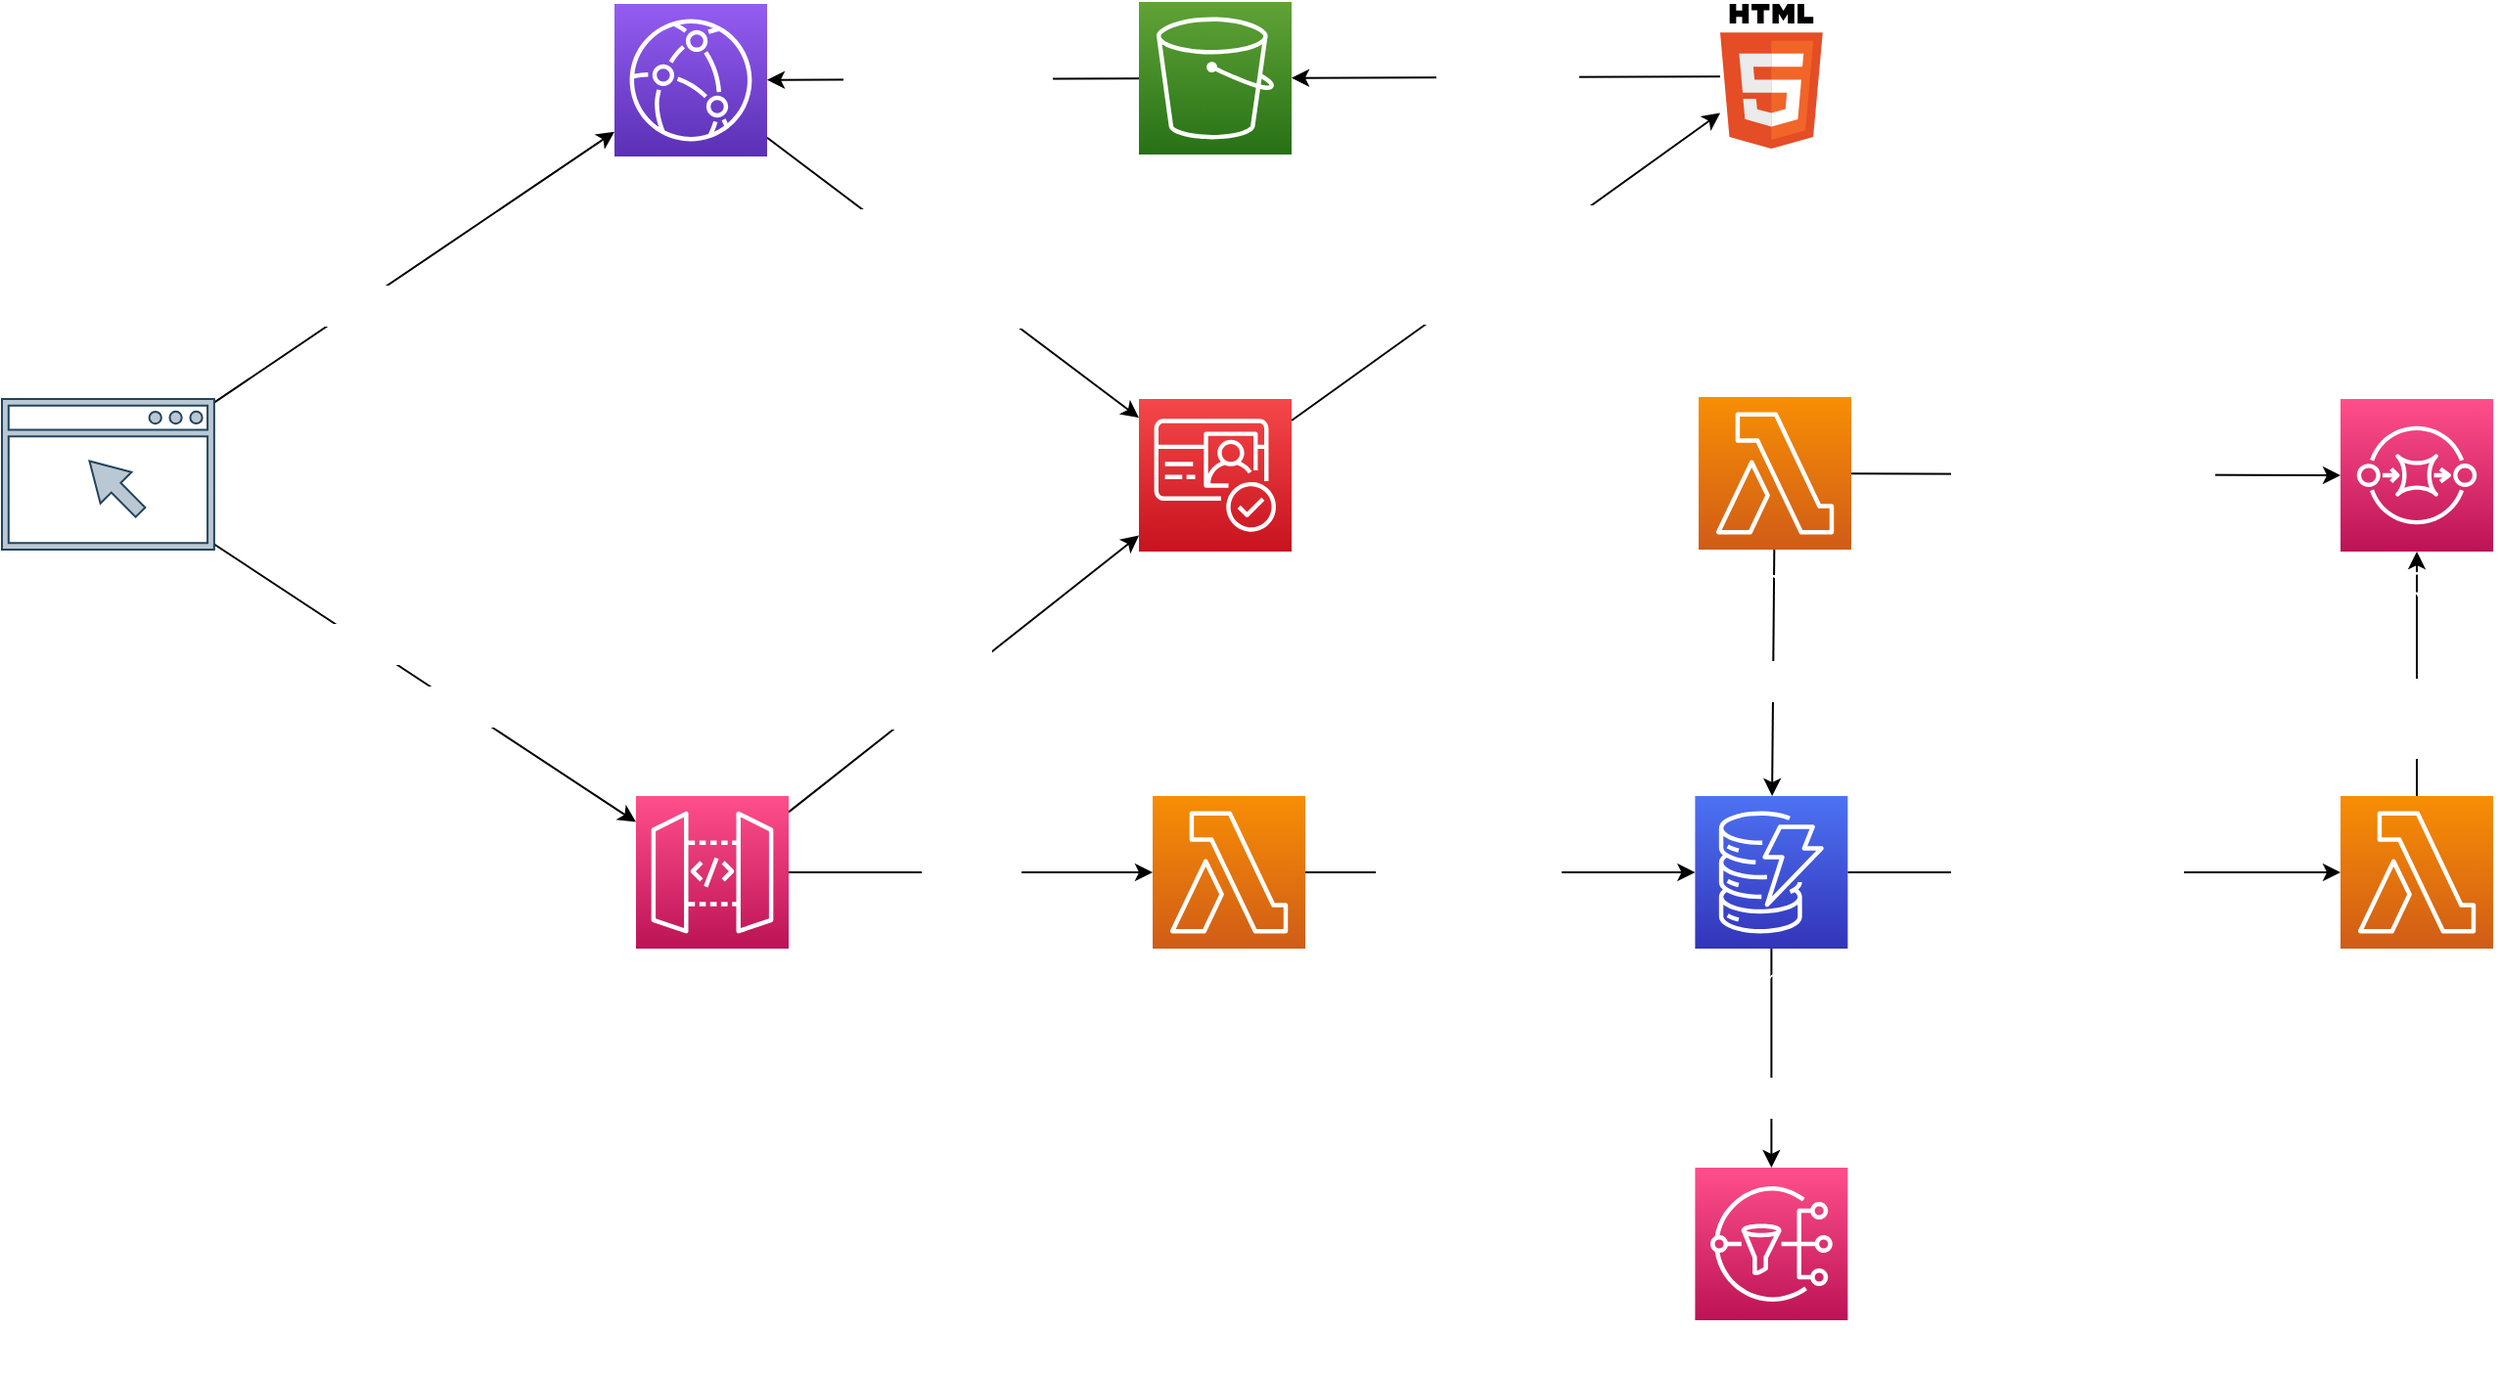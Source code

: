 <mxfile>
    <diagram id="6yruCg31aHMDgEN6FEC8" name="Page-1">
        <mxGraphModel dx="2473" dy="717" grid="0" gridSize="10" guides="1" tooltips="1" connect="1" arrows="1" fold="1" page="1" pageScale="1" pageWidth="850" pageHeight="1100" math="0" shadow="0">
            <root>
                <mxCell id="0"/>
                <mxCell id="1" parent="0"/>
                <mxCell id="16" style="edgeStyle=none;html=1;fontColor=#FFFFFF;fontSize=17;" edge="1" parent="1" source="2" target="13">
                    <mxGeometry relative="1" as="geometry"/>
                </mxCell>
                <mxCell id="17" value="Unauthenticated&lt;br style=&quot;font-size: 17px;&quot;&gt;access&lt;br style=&quot;font-size: 17px;&quot;&gt;to Hosted UI" style="edgeLabel;html=1;align=center;verticalAlign=middle;resizable=0;points=[];fontColor=#FFFFFF;fontSize=17;" vertex="1" connectable="0" parent="16">
                    <mxGeometry x="-0.363" y="1" relative="1" as="geometry">
                        <mxPoint x="20" y="21" as="offset"/>
                    </mxGeometry>
                </mxCell>
                <mxCell id="2" value="Cloudfront" style="sketch=0;points=[[0,0,0],[0.25,0,0],[0.5,0,0],[0.75,0,0],[1,0,0],[0,1,0],[0.25,1,0],[0.5,1,0],[0.75,1,0],[1,1,0],[0,0.25,0],[0,0.5,0],[0,0.75,0],[1,0.25,0],[1,0.5,0],[1,0.75,0]];outlineConnect=0;fontColor=#FFFFFF;gradientColor=#945DF2;gradientDirection=north;fillColor=#5A30B5;strokeColor=#ffffff;dashed=0;verticalLabelPosition=bottom;verticalAlign=top;align=center;html=1;fontSize=17;fontStyle=0;aspect=fixed;shape=mxgraph.aws4.resourceIcon;resIcon=mxgraph.aws4.cloudfront;" vertex="1" parent="1">
                    <mxGeometry x="52" y="80" width="78" height="78" as="geometry"/>
                </mxCell>
                <mxCell id="8" style="edgeStyle=none;html=1;fontColor=#FFFFFF;fontSize=17;" edge="1" parent="1" source="4" target="2">
                    <mxGeometry relative="1" as="geometry"/>
                </mxCell>
                <mxCell id="9" value="Served trough" style="edgeLabel;html=1;align=center;verticalAlign=middle;resizable=0;points=[];fontColor=#FFFFFF;fontSize=17;" vertex="1" connectable="0" parent="8">
                    <mxGeometry x="0.496" y="-5" relative="1" as="geometry">
                        <mxPoint x="44" y="2" as="offset"/>
                    </mxGeometry>
                </mxCell>
                <mxCell id="4" value="S3" style="sketch=0;points=[[0,0,0],[0.25,0,0],[0.5,0,0],[0.75,0,0],[1,0,0],[0,1,0],[0.25,1,0],[0.5,1,0],[0.75,1,0],[1,1,0],[0,0.25,0],[0,0.5,0],[0,0.75,0],[1,0.25,0],[1,0.5,0],[1,0.75,0]];outlineConnect=0;fontColor=#FFFFFF;gradientColor=#60A337;gradientDirection=north;fillColor=#277116;strokeColor=#ffffff;dashed=0;verticalLabelPosition=bottom;verticalAlign=top;align=center;html=1;fontSize=17;fontStyle=0;aspect=fixed;shape=mxgraph.aws4.resourceIcon;resIcon=mxgraph.aws4.s3;" vertex="1" parent="1">
                    <mxGeometry x="320" y="79" width="78" height="78" as="geometry"/>
                </mxCell>
                <mxCell id="7" value="Stored on" style="edgeStyle=none;html=1;fontColor=#FFFFFF;fontSize=17;" edge="1" parent="1" source="5" target="4">
                    <mxGeometry relative="1" as="geometry"/>
                </mxCell>
                <mxCell id="5" value="Web App" style="dashed=0;outlineConnect=0;html=1;align=center;labelPosition=center;verticalLabelPosition=bottom;verticalAlign=top;shape=mxgraph.weblogos.html5;fontColor=#FFFFFF;fontSize=17;" vertex="1" parent="1">
                    <mxGeometry x="617" y="80" width="52.4" height="74" as="geometry"/>
                </mxCell>
                <mxCell id="11" style="edgeStyle=none;html=1;fontColor=#FFFFFF;fontSize=17;" edge="1" parent="1" source="10" target="2">
                    <mxGeometry relative="1" as="geometry"/>
                </mxCell>
                <mxCell id="12" value="GET on edge location" style="edgeLabel;html=1;align=center;verticalAlign=middle;resizable=0;points=[];fontColor=#FFFFFF;fontSize=17;" vertex="1" connectable="0" parent="11">
                    <mxGeometry x="-0.312" y="3" relative="1" as="geometry">
                        <mxPoint x="27" as="offset"/>
                    </mxGeometry>
                </mxCell>
                <mxCell id="26" style="edgeStyle=none;html=1;fontSize=17;fontColor=#FFFFFF;" edge="1" parent="1" source="10" target="18">
                    <mxGeometry relative="1" as="geometry"/>
                </mxCell>
                <mxCell id="27" value="API Calls" style="edgeLabel;html=1;align=center;verticalAlign=middle;resizable=0;points=[];fontSize=17;fontColor=#FFFFFF;" vertex="1" connectable="0" parent="26">
                    <mxGeometry x="-0.353" y="-6" relative="1" as="geometry">
                        <mxPoint as="offset"/>
                    </mxGeometry>
                </mxCell>
                <mxCell id="39" value="POST/orders" style="edgeLabel;html=1;align=center;verticalAlign=middle;resizable=0;points=[];fontSize=17;fontColor=#FFFFFF;" vertex="1" connectable="0" parent="26">
                    <mxGeometry x="0.184" y="1" relative="1" as="geometry">
                        <mxPoint y="-1" as="offset"/>
                    </mxGeometry>
                </mxCell>
                <mxCell id="10" value="" style="sketch=0;pointerEvents=1;shadow=0;dashed=0;html=1;strokeColor=#23445d;fillColor=#bac8d3;aspect=fixed;labelPosition=center;verticalLabelPosition=bottom;verticalAlign=top;align=center;outlineConnect=0;shape=mxgraph.vvd.web_browser;fontSize=17;" vertex="1" parent="1">
                    <mxGeometry x="-261" y="282" width="108.45" height="77" as="geometry"/>
                </mxCell>
                <mxCell id="14" style="edgeStyle=none;html=1;fontColor=#FFFFFF;fontSize=17;" edge="1" parent="1" source="13" target="5">
                    <mxGeometry relative="1" as="geometry"/>
                </mxCell>
                <mxCell id="15" value="Redirect&lt;br style=&quot;font-size: 17px;&quot;&gt;on&amp;nbsp;&lt;br style=&quot;font-size: 17px;&quot;&gt;Authentication" style="edgeLabel;html=1;align=center;verticalAlign=middle;resizable=0;points=[];fontColor=#FFFFFF;fontSize=17;" vertex="1" connectable="0" parent="14">
                    <mxGeometry x="-0.425" relative="1" as="geometry">
                        <mxPoint x="44" y="-35" as="offset"/>
                    </mxGeometry>
                </mxCell>
                <mxCell id="13" value="Cognito&lt;br style=&quot;font-size: 17px;&quot;&gt;User Pool" style="sketch=0;points=[[0,0,0],[0.25,0,0],[0.5,0,0],[0.75,0,0],[1,0,0],[0,1,0],[0.25,1,0],[0.5,1,0],[0.75,1,0],[1,1,0],[0,0.25,0],[0,0.5,0],[0,0.75,0],[1,0.25,0],[1,0.5,0],[1,0.75,0]];outlineConnect=0;fontColor=#FFFFFF;gradientColor=#F54749;gradientDirection=north;fillColor=#C7131F;strokeColor=#ffffff;dashed=0;verticalLabelPosition=bottom;verticalAlign=top;align=center;html=1;fontSize=17;fontStyle=0;aspect=fixed;shape=mxgraph.aws4.resourceIcon;resIcon=mxgraph.aws4.cognito;" vertex="1" parent="1">
                    <mxGeometry x="320" y="282" width="78" height="78" as="geometry"/>
                </mxCell>
                <mxCell id="19" style="edgeStyle=none;html=1;fontColor=#FFFFFF;fontSize=17;" edge="1" parent="1" source="18" target="13">
                    <mxGeometry relative="1" as="geometry"/>
                </mxCell>
                <mxCell id="20" value="Cognito&lt;br&gt;Auhorizer" style="edgeLabel;html=1;align=center;verticalAlign=middle;resizable=0;points=[];fontColor=#FFFFFF;fontSize=17;" vertex="1" connectable="0" parent="19">
                    <mxGeometry x="-0.429" y="3" relative="1" as="geometry">
                        <mxPoint x="18" y="-21" as="offset"/>
                    </mxGeometry>
                </mxCell>
                <mxCell id="22" value="Invoke" style="edgeStyle=none;html=1;fontSize=17;fontColor=#FFFFFF;" edge="1" parent="1" source="18" target="21">
                    <mxGeometry relative="1" as="geometry"/>
                </mxCell>
                <mxCell id="18" value="API Gateway" style="sketch=0;points=[[0,0,0],[0.25,0,0],[0.5,0,0],[0.75,0,0],[1,0,0],[0,1,0],[0.25,1,0],[0.5,1,0],[0.75,1,0],[1,1,0],[0,0.25,0],[0,0.5,0],[0,0.75,0],[1,0.25,0],[1,0.5,0],[1,0.75,0]];outlineConnect=0;fontColor=#FFFFFF;gradientColor=#FF4F8B;gradientDirection=north;fillColor=#BC1356;strokeColor=#ffffff;dashed=0;verticalLabelPosition=bottom;verticalAlign=top;align=center;html=1;fontSize=17;fontStyle=0;aspect=fixed;shape=mxgraph.aws4.resourceIcon;resIcon=mxgraph.aws4.api_gateway;" vertex="1" parent="1">
                    <mxGeometry x="63" y="485" width="78" height="78" as="geometry"/>
                </mxCell>
                <mxCell id="25" style="edgeStyle=none;html=1;fontSize=17;fontColor=#FFFFFF;" edge="1" parent="1" source="21" target="24">
                    <mxGeometry relative="1" as="geometry">
                        <mxPoint x="465.889" y="524" as="targetPoint"/>
                    </mxGeometry>
                </mxCell>
                <mxCell id="41" value="Create order" style="edgeLabel;html=1;align=center;verticalAlign=middle;resizable=0;points=[];fontSize=17;fontColor=#FFFFFF;" vertex="1" connectable="0" parent="25">
                    <mxGeometry x="-0.322" y="3" relative="1" as="geometry">
                        <mxPoint x="15" as="offset"/>
                    </mxGeometry>
                </mxCell>
                <mxCell id="21" value="Lambda" style="sketch=0;points=[[0,0,0],[0.25,0,0],[0.5,0,0],[0.75,0,0],[1,0,0],[0,1,0],[0.25,1,0],[0.5,1,0],[0.75,1,0],[1,1,0],[0,0.25,0],[0,0.5,0],[0,0.75,0],[1,0.25,0],[1,0.5,0],[1,0.75,0]];outlineConnect=0;fontColor=#FFFFFF;gradientColor=#F78E04;gradientDirection=north;fillColor=#D05C17;strokeColor=#ffffff;dashed=0;verticalLabelPosition=bottom;verticalAlign=top;align=center;html=1;fontSize=17;fontStyle=0;aspect=fixed;shape=mxgraph.aws4.resourceIcon;resIcon=mxgraph.aws4.lambda;" vertex="1" parent="1">
                    <mxGeometry x="327" y="485" width="78" height="78" as="geometry"/>
                </mxCell>
                <mxCell id="42" style="edgeStyle=none;html=1;fontSize=17;fontColor=#FFFFFF;" edge="1" parent="1" source="24" target="28">
                    <mxGeometry relative="1" as="geometry"/>
                </mxCell>
                <mxCell id="43" value="On create order" style="edgeLabel;html=1;align=center;verticalAlign=middle;resizable=0;points=[];fontSize=17;fontColor=#FFFFFF;" vertex="1" connectable="0" parent="42">
                    <mxGeometry x="-0.397" y="2" relative="1" as="geometry">
                        <mxPoint x="36" as="offset"/>
                    </mxGeometry>
                </mxCell>
                <mxCell id="45" style="edgeStyle=none;html=1;fontSize=17;fontColor=#FFFFFF;" edge="1" parent="1" source="24" target="47">
                    <mxGeometry relative="1" as="geometry">
                        <mxPoint x="934" y="373.221" as="targetPoint"/>
                    </mxGeometry>
                </mxCell>
                <mxCell id="46" value="On update order" style="edgeLabel;html=1;align=center;verticalAlign=middle;resizable=0;points=[];fontSize=17;fontColor=#FFFFFF;" vertex="1" connectable="0" parent="45">
                    <mxGeometry x="-0.315" y="1" relative="1" as="geometry">
                        <mxPoint x="-6" y="37" as="offset"/>
                    </mxGeometry>
                </mxCell>
                <mxCell id="24" value="DynamoDB" style="sketch=0;points=[[0,0,0],[0.25,0,0],[0.5,0,0],[0.75,0,0],[1,0,0],[0,1,0],[0.25,1,0],[0.5,1,0],[0.75,1,0],[1,1,0],[0,0.25,0],[0,0.5,0],[0,0.75,0],[1,0.25,0],[1,0.5,0],[1,0.75,0]];outlineConnect=0;fontColor=#FFFFFF;gradientColor=#4D72F3;gradientDirection=north;fillColor=#3334B9;strokeColor=#ffffff;dashed=0;verticalLabelPosition=bottom;verticalAlign=top;align=center;html=1;fontSize=17;fontStyle=0;aspect=fixed;shape=mxgraph.aws4.resourceIcon;resIcon=mxgraph.aws4.dynamodb;" vertex="1" parent="1">
                    <mxGeometry x="604.2" y="485" width="78" height="78" as="geometry"/>
                </mxCell>
                <mxCell id="32" value="Push order&lt;br&gt;to queue" style="edgeStyle=none;html=1;fontSize=17;fontColor=#FFFFFF;" edge="1" parent="1" source="28" target="31">
                    <mxGeometry x="-0.344" relative="1" as="geometry">
                        <mxPoint y="1" as="offset"/>
                    </mxGeometry>
                </mxCell>
                <mxCell id="28" value="Lambda" style="sketch=0;points=[[0,0,0],[0.25,0,0],[0.5,0,0],[0.75,0,0],[1,0,0],[0,1,0],[0.25,1,0],[0.5,1,0],[0.75,1,0],[1,1,0],[0,0.25,0],[0,0.5,0],[0,0.75,0],[1,0.25,0],[1,0.5,0],[1,0.75,0]];outlineConnect=0;fontColor=#FFFFFF;gradientColor=#F78E04;gradientDirection=north;fillColor=#D05C17;strokeColor=#ffffff;dashed=0;verticalLabelPosition=bottom;verticalAlign=top;align=center;html=1;fontSize=17;fontStyle=0;aspect=fixed;shape=mxgraph.aws4.resourceIcon;resIcon=mxgraph.aws4.lambda;" vertex="1" parent="1">
                    <mxGeometry x="934" y="485" width="78" height="78" as="geometry"/>
                </mxCell>
                <mxCell id="31" value="SQS" style="sketch=0;points=[[0,0,0],[0.25,0,0],[0.5,0,0],[0.75,0,0],[1,0,0],[0,1,0],[0.25,1,0],[0.5,1,0],[0.75,1,0],[1,1,0],[0,0.25,0],[0,0.5,0],[0,0.75,0],[1,0.25,0],[1,0.5,0],[1,0.75,0]];outlineConnect=0;fontColor=#FFFFFF;gradientColor=#FF4F8B;gradientDirection=north;fillColor=#BC1356;strokeColor=#ffffff;dashed=0;verticalLabelPosition=bottom;verticalAlign=top;align=center;html=1;fontSize=17;fontStyle=0;aspect=fixed;shape=mxgraph.aws4.resourceIcon;resIcon=mxgraph.aws4.sqs;" vertex="1" parent="1">
                    <mxGeometry x="934" y="282" width="78" height="78" as="geometry"/>
                </mxCell>
                <mxCell id="35" style="edgeStyle=none;html=1;entryX=0;entryY=0.5;entryDx=0;entryDy=0;entryPerimeter=0;fontSize=17;fontColor=#FFFFFF;" edge="1" parent="1" source="33" target="31">
                    <mxGeometry relative="1" as="geometry"/>
                </mxCell>
                <mxCell id="36" value="Process Message" style="edgeLabel;html=1;align=center;verticalAlign=middle;resizable=0;points=[];fontSize=17;fontColor=#FFFFFF;" vertex="1" connectable="0" parent="35">
                    <mxGeometry x="-0.605" y="2" relative="1" as="geometry">
                        <mxPoint x="68" y="-1" as="offset"/>
                    </mxGeometry>
                </mxCell>
                <mxCell id="37" style="edgeStyle=none;html=1;fontSize=17;fontColor=#FFFFFF;" edge="1" parent="1" source="33" target="24">
                    <mxGeometry relative="1" as="geometry"/>
                </mxCell>
                <mxCell id="38" value="Update order" style="edgeLabel;html=1;align=center;verticalAlign=middle;resizable=0;points=[];fontSize=17;fontColor=#FFFFFF;" vertex="1" connectable="0" parent="37">
                    <mxGeometry x="-0.27" relative="1" as="geometry">
                        <mxPoint x="-3" y="21" as="offset"/>
                    </mxGeometry>
                </mxCell>
                <mxCell id="33" value="Lambda" style="sketch=0;points=[[0,0,0],[0.25,0,0],[0.5,0,0],[0.75,0,0],[1,0,0],[0,1,0],[0.25,1,0],[0.5,1,0],[0.75,1,0],[1,1,0],[0,0.25,0],[0,0.5,0],[0,0.75,0],[1,0.25,0],[1,0.5,0],[1,0.75,0]];outlineConnect=0;fontColor=#FFFFFF;gradientColor=#F78E04;gradientDirection=north;fillColor=#D05C17;strokeColor=#ffffff;dashed=0;verticalLabelPosition=bottom;verticalAlign=top;align=center;html=1;fontSize=17;fontStyle=0;aspect=fixed;shape=mxgraph.aws4.resourceIcon;resIcon=mxgraph.aws4.lambda;" vertex="1" parent="1">
                    <mxGeometry x="606" y="281" width="78" height="78" as="geometry"/>
                </mxCell>
                <mxCell id="47" value="SNS" style="sketch=0;points=[[0,0,0],[0.25,0,0],[0.5,0,0],[0.75,0,0],[1,0,0],[0,1,0],[0.25,1,0],[0.5,1,0],[0.75,1,0],[1,1,0],[0,0.25,0],[0,0.5,0],[0,0.75,0],[1,0.25,0],[1,0.5,0],[1,0.75,0]];outlineConnect=0;fontColor=#FFFFFF;gradientColor=#FF4F8B;gradientDirection=north;fillColor=#BC1356;strokeColor=#ffffff;dashed=0;verticalLabelPosition=bottom;verticalAlign=top;align=center;html=1;fontSize=17;fontStyle=0;aspect=fixed;shape=mxgraph.aws4.resourceIcon;resIcon=mxgraph.aws4.sns;" vertex="1" parent="1">
                    <mxGeometry x="604.2" y="675" width="78" height="78" as="geometry"/>
                </mxCell>
            </root>
        </mxGraphModel>
    </diagram>
</mxfile>